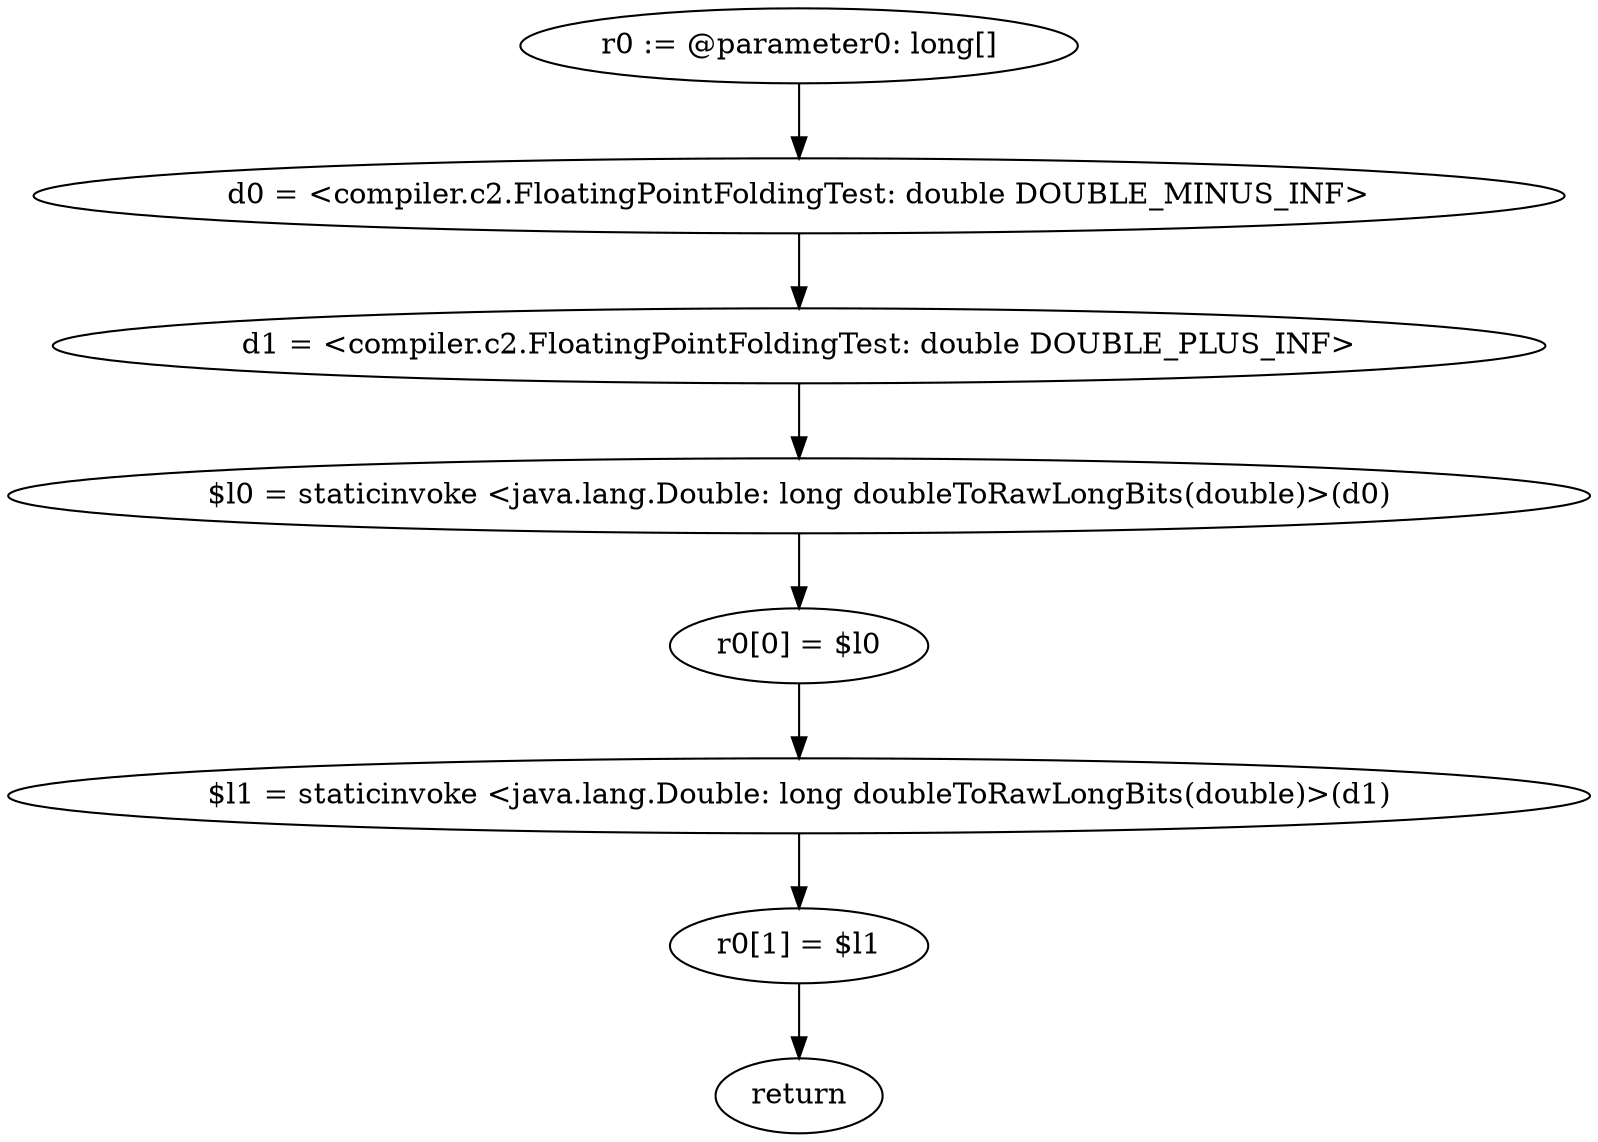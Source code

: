 digraph "unitGraph" {
    "r0 := @parameter0: long[]"
    "d0 = <compiler.c2.FloatingPointFoldingTest: double DOUBLE_MINUS_INF>"
    "d1 = <compiler.c2.FloatingPointFoldingTest: double DOUBLE_PLUS_INF>"
    "$l0 = staticinvoke <java.lang.Double: long doubleToRawLongBits(double)>(d0)"
    "r0[0] = $l0"
    "$l1 = staticinvoke <java.lang.Double: long doubleToRawLongBits(double)>(d1)"
    "r0[1] = $l1"
    "return"
    "r0 := @parameter0: long[]"->"d0 = <compiler.c2.FloatingPointFoldingTest: double DOUBLE_MINUS_INF>";
    "d0 = <compiler.c2.FloatingPointFoldingTest: double DOUBLE_MINUS_INF>"->"d1 = <compiler.c2.FloatingPointFoldingTest: double DOUBLE_PLUS_INF>";
    "d1 = <compiler.c2.FloatingPointFoldingTest: double DOUBLE_PLUS_INF>"->"$l0 = staticinvoke <java.lang.Double: long doubleToRawLongBits(double)>(d0)";
    "$l0 = staticinvoke <java.lang.Double: long doubleToRawLongBits(double)>(d0)"->"r0[0] = $l0";
    "r0[0] = $l0"->"$l1 = staticinvoke <java.lang.Double: long doubleToRawLongBits(double)>(d1)";
    "$l1 = staticinvoke <java.lang.Double: long doubleToRawLongBits(double)>(d1)"->"r0[1] = $l1";
    "r0[1] = $l1"->"return";
}
